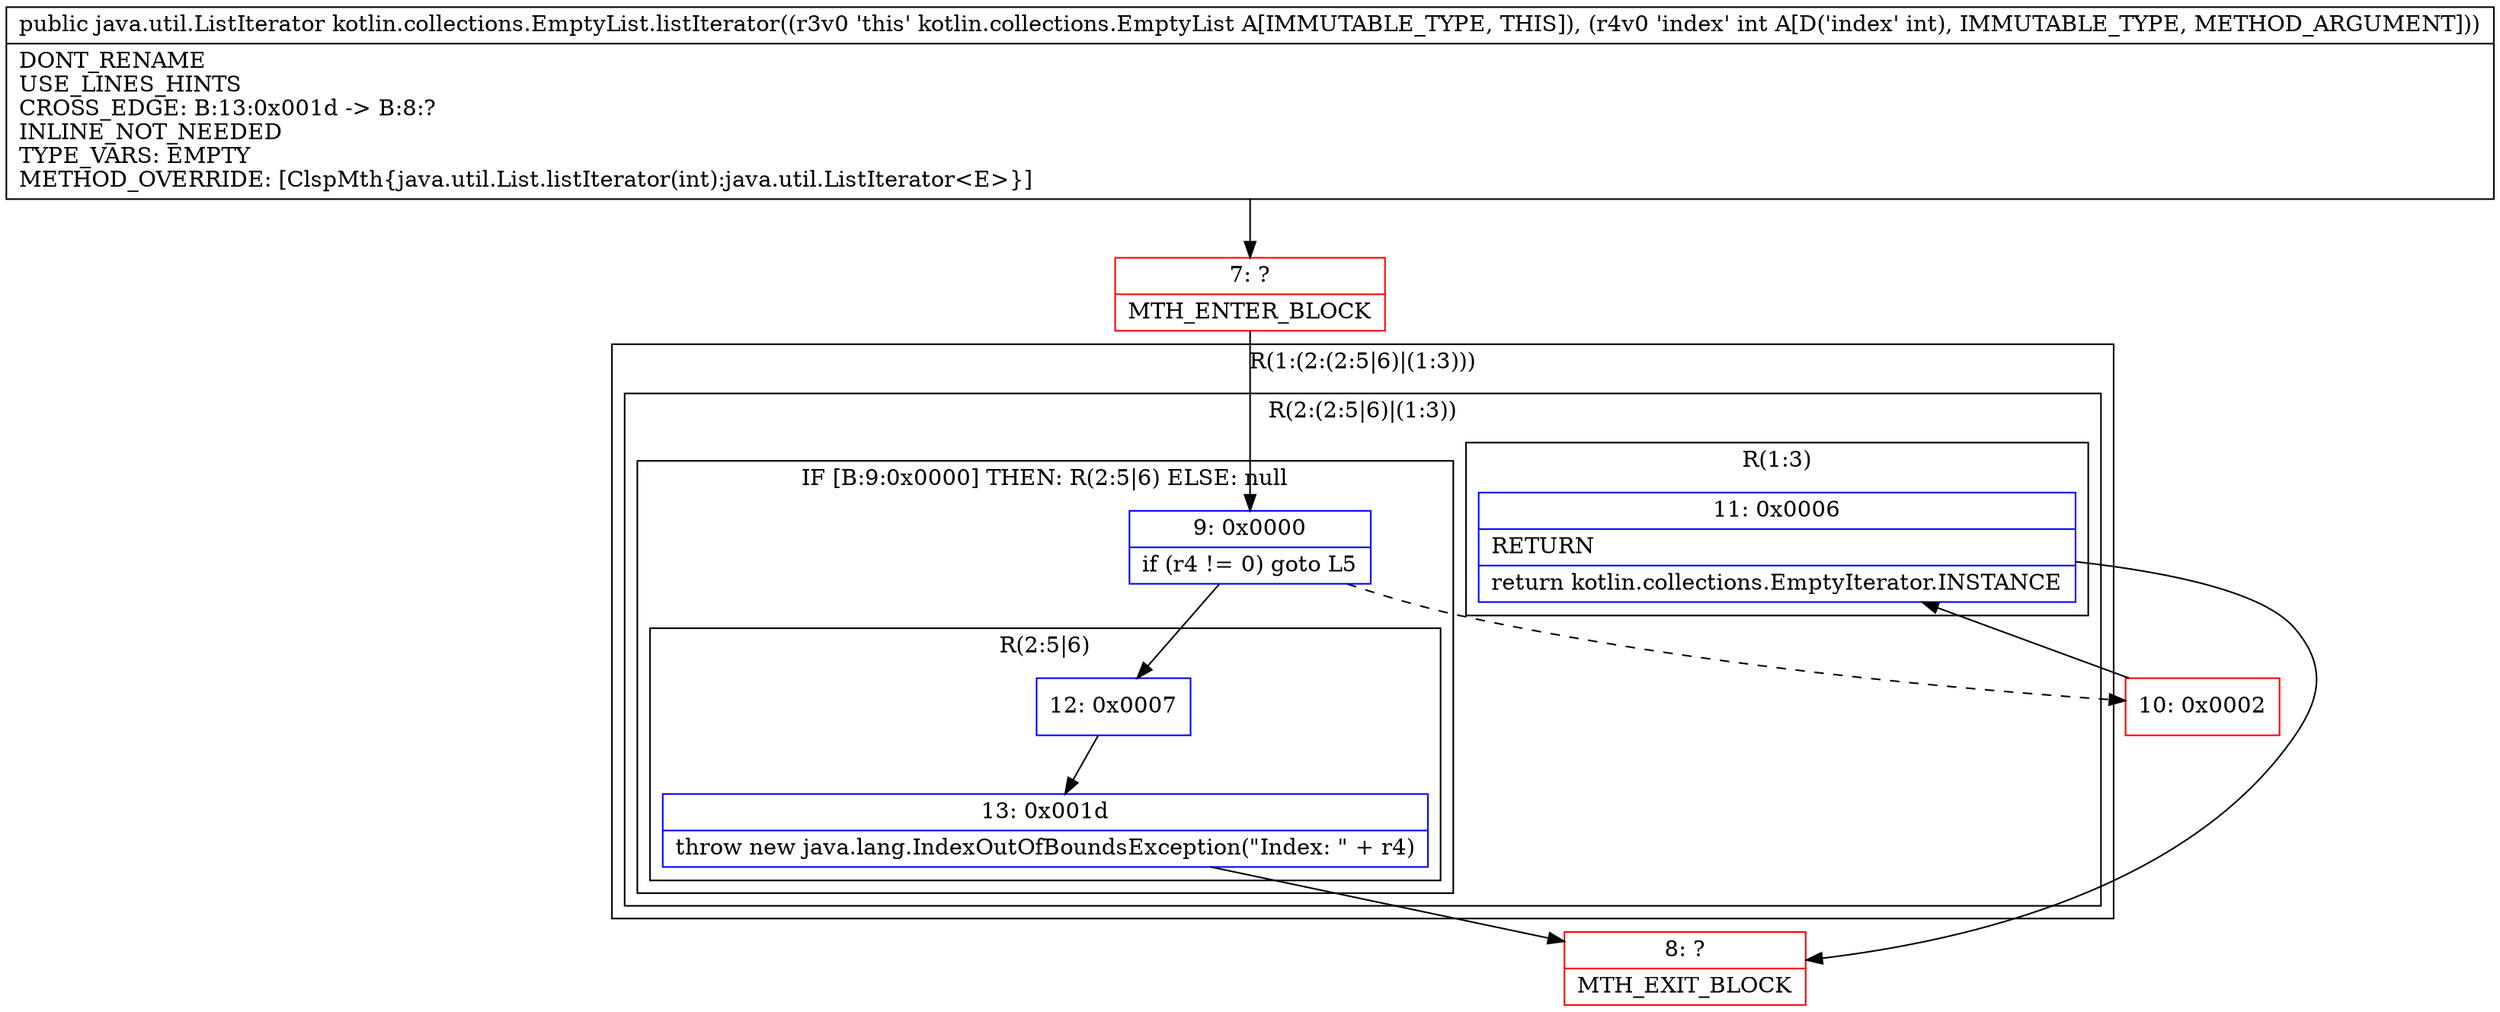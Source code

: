 digraph "CFG forkotlin.collections.EmptyList.listIterator(I)Ljava\/util\/ListIterator;" {
subgraph cluster_Region_1086465099 {
label = "R(1:(2:(2:5|6)|(1:3)))";
node [shape=record,color=blue];
subgraph cluster_Region_5622878 {
label = "R(2:(2:5|6)|(1:3))";
node [shape=record,color=blue];
subgraph cluster_IfRegion_1479974334 {
label = "IF [B:9:0x0000] THEN: R(2:5|6) ELSE: null";
node [shape=record,color=blue];
Node_9 [shape=record,label="{9\:\ 0x0000|if (r4 != 0) goto L5\l}"];
subgraph cluster_Region_425288160 {
label = "R(2:5|6)";
node [shape=record,color=blue];
Node_12 [shape=record,label="{12\:\ 0x0007}"];
Node_13 [shape=record,label="{13\:\ 0x001d|throw new java.lang.IndexOutOfBoundsException(\"Index: \" + r4)\l}"];
}
}
subgraph cluster_Region_1214836476 {
label = "R(1:3)";
node [shape=record,color=blue];
Node_11 [shape=record,label="{11\:\ 0x0006|RETURN\l|return kotlin.collections.EmptyIterator.INSTANCE\l}"];
}
}
}
Node_7 [shape=record,color=red,label="{7\:\ ?|MTH_ENTER_BLOCK\l}"];
Node_10 [shape=record,color=red,label="{10\:\ 0x0002}"];
Node_8 [shape=record,color=red,label="{8\:\ ?|MTH_EXIT_BLOCK\l}"];
MethodNode[shape=record,label="{public java.util.ListIterator kotlin.collections.EmptyList.listIterator((r3v0 'this' kotlin.collections.EmptyList A[IMMUTABLE_TYPE, THIS]), (r4v0 'index' int A[D('index' int), IMMUTABLE_TYPE, METHOD_ARGUMENT]))  | DONT_RENAME\lUSE_LINES_HINTS\lCROSS_EDGE: B:13:0x001d \-\> B:8:?\lINLINE_NOT_NEEDED\lTYPE_VARS: EMPTY\lMETHOD_OVERRIDE: [ClspMth\{java.util.List.listIterator(int):java.util.ListIterator\<E\>\}]\l}"];
MethodNode -> Node_7;Node_9 -> Node_10[style=dashed];
Node_9 -> Node_12;
Node_12 -> Node_13;
Node_13 -> Node_8;
Node_11 -> Node_8;
Node_7 -> Node_9;
Node_10 -> Node_11;
}

